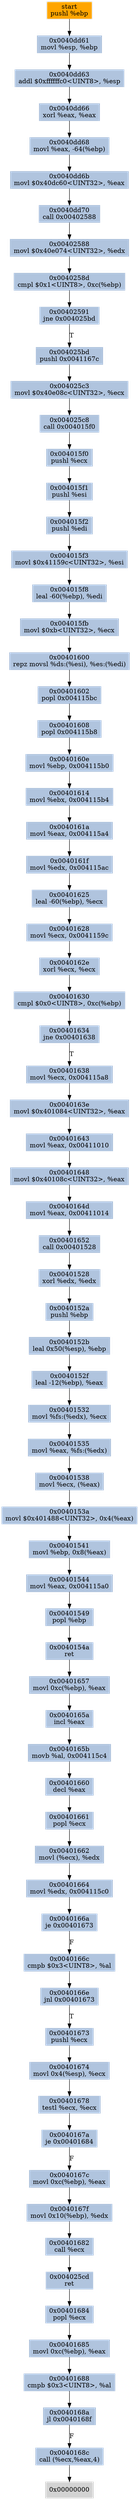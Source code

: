 digraph G {
node[shape=rectangle,style=filled,fillcolor=lightsteelblue,color=lightsteelblue]
bgcolor="transparent"
a0x0040dd60pushl_ebp[label="start\npushl %ebp",fillcolor="orange",color="lightgrey"];
a0x0040dd61movl_esp_ebp[label="0x0040dd61\nmovl %esp, %ebp"];
a0x0040dd63addl_0xffffffc0UINT8_esp[label="0x0040dd63\naddl $0xffffffc0<UINT8>, %esp"];
a0x0040dd66xorl_eax_eax[label="0x0040dd66\nxorl %eax, %eax"];
a0x0040dd68movl_eax__64ebp_[label="0x0040dd68\nmovl %eax, -64(%ebp)"];
a0x0040dd6bmovl_0x40dc60UINT32_eax[label="0x0040dd6b\nmovl $0x40dc60<UINT32>, %eax"];
a0x0040dd70call_0x00402588[label="0x0040dd70\ncall 0x00402588"];
a0x00402588movl_0x40e074UINT32_edx[label="0x00402588\nmovl $0x40e074<UINT32>, %edx"];
a0x0040258dcmpl_0x1UINT8_0xcebp_[label="0x0040258d\ncmpl $0x1<UINT8>, 0xc(%ebp)"];
a0x00402591jne_0x004025bd[label="0x00402591\njne 0x004025bd"];
a0x004025bdpushl_0x0041167c[label="0x004025bd\npushl 0x0041167c"];
a0x004025c3movl_0x40e08cUINT32_ecx[label="0x004025c3\nmovl $0x40e08c<UINT32>, %ecx"];
a0x004025c8call_0x004015f0[label="0x004025c8\ncall 0x004015f0"];
a0x004015f0pushl_ecx[label="0x004015f0\npushl %ecx"];
a0x004015f1pushl_esi[label="0x004015f1\npushl %esi"];
a0x004015f2pushl_edi[label="0x004015f2\npushl %edi"];
a0x004015f3movl_0x41159cUINT32_esi[label="0x004015f3\nmovl $0x41159c<UINT32>, %esi"];
a0x004015f8leal__60ebp__edi[label="0x004015f8\nleal -60(%ebp), %edi"];
a0x004015fbmovl_0xbUINT32_ecx[label="0x004015fb\nmovl $0xb<UINT32>, %ecx"];
a0x00401600repz_movsl_ds_esi__es_edi_[label="0x00401600\nrepz movsl %ds:(%esi), %es:(%edi)"];
a0x00401602popl_0x004115bc[label="0x00401602\npopl 0x004115bc"];
a0x00401608popl_0x004115b8[label="0x00401608\npopl 0x004115b8"];
a0x0040160emovl_ebp_0x004115b0[label="0x0040160e\nmovl %ebp, 0x004115b0"];
a0x00401614movl_ebx_0x004115b4[label="0x00401614\nmovl %ebx, 0x004115b4"];
a0x0040161amovl_eax_0x004115a4[label="0x0040161a\nmovl %eax, 0x004115a4"];
a0x0040161fmovl_edx_0x004115ac[label="0x0040161f\nmovl %edx, 0x004115ac"];
a0x00401625leal__60ebp__ecx[label="0x00401625\nleal -60(%ebp), %ecx"];
a0x00401628movl_ecx_0x0041159c[label="0x00401628\nmovl %ecx, 0x0041159c"];
a0x0040162exorl_ecx_ecx[label="0x0040162e\nxorl %ecx, %ecx"];
a0x00401630cmpl_0x0UINT8_0xcebp_[label="0x00401630\ncmpl $0x0<UINT8>, 0xc(%ebp)"];
a0x00401634jne_0x00401638[label="0x00401634\njne 0x00401638"];
a0x00401638movl_ecx_0x004115a8[label="0x00401638\nmovl %ecx, 0x004115a8"];
a0x0040163emovl_0x401084UINT32_eax[label="0x0040163e\nmovl $0x401084<UINT32>, %eax"];
a0x00401643movl_eax_0x00411010[label="0x00401643\nmovl %eax, 0x00411010"];
a0x00401648movl_0x40108cUINT32_eax[label="0x00401648\nmovl $0x40108c<UINT32>, %eax"];
a0x0040164dmovl_eax_0x00411014[label="0x0040164d\nmovl %eax, 0x00411014"];
a0x00401652call_0x00401528[label="0x00401652\ncall 0x00401528"];
a0x00401528xorl_edx_edx[label="0x00401528\nxorl %edx, %edx"];
a0x0040152apushl_ebp[label="0x0040152a\npushl %ebp"];
a0x0040152bleal_0x50esp__ebp[label="0x0040152b\nleal 0x50(%esp), %ebp"];
a0x0040152fleal__12ebp__eax[label="0x0040152f\nleal -12(%ebp), %eax"];
a0x00401532movl_fs_edx__ecx[label="0x00401532\nmovl %fs:(%edx), %ecx"];
a0x00401535movl_eax_fs_edx_[label="0x00401535\nmovl %eax, %fs:(%edx)"];
a0x00401538movl_ecx_eax_[label="0x00401538\nmovl %ecx, (%eax)"];
a0x0040153amovl_0x401488UINT32_0x4eax_[label="0x0040153a\nmovl $0x401488<UINT32>, 0x4(%eax)"];
a0x00401541movl_ebp_0x8eax_[label="0x00401541\nmovl %ebp, 0x8(%eax)"];
a0x00401544movl_eax_0x004115a0[label="0x00401544\nmovl %eax, 0x004115a0"];
a0x00401549popl_ebp[label="0x00401549\npopl %ebp"];
a0x0040154aret[label="0x0040154a\nret"];
a0x00401657movl_0xcebp__eax[label="0x00401657\nmovl 0xc(%ebp), %eax"];
a0x0040165aincl_eax[label="0x0040165a\nincl %eax"];
a0x0040165bmovb_al_0x004115c4[label="0x0040165b\nmovb %al, 0x004115c4"];
a0x00401660decl_eax[label="0x00401660\ndecl %eax"];
a0x00401661popl_ecx[label="0x00401661\npopl %ecx"];
a0x00401662movl_ecx__edx[label="0x00401662\nmovl (%ecx), %edx"];
a0x00401664movl_edx_0x004115c0[label="0x00401664\nmovl %edx, 0x004115c0"];
a0x0040166aje_0x00401673[label="0x0040166a\nje 0x00401673"];
a0x0040166ccmpb_0x3UINT8_al[label="0x0040166c\ncmpb $0x3<UINT8>, %al"];
a0x0040166ejnl_0x00401673[label="0x0040166e\njnl 0x00401673"];
a0x00401673pushl_ecx[label="0x00401673\npushl %ecx"];
a0x00401674movl_0x4esp__ecx[label="0x00401674\nmovl 0x4(%esp), %ecx"];
a0x00401678testl_ecx_ecx[label="0x00401678\ntestl %ecx, %ecx"];
a0x0040167aje_0x00401684[label="0x0040167a\nje 0x00401684"];
a0x0040167cmovl_0xcebp__eax[label="0x0040167c\nmovl 0xc(%ebp), %eax"];
a0x0040167fmovl_0x10ebp__edx[label="0x0040167f\nmovl 0x10(%ebp), %edx"];
a0x00401682call_ecx[label="0x00401682\ncall %ecx"];
a0x004025cdret[label="0x004025cd\nret"];
a0x00401684popl_ecx[label="0x00401684\npopl %ecx"];
a0x00401685movl_0xcebp__eax[label="0x00401685\nmovl 0xc(%ebp), %eax"];
a0x00401688cmpb_0x3UINT8_al[label="0x00401688\ncmpb $0x3<UINT8>, %al"];
a0x0040168ajl_0x0040168f[label="0x0040168a\njl 0x0040168f"];
a0x0040168ccall_ecxeax4_[label="0x0040168c\ncall (%ecx,%eax,4)"];
a0x00000000[label="0x00000000",fillcolor="lightgrey",color="lightgrey"];
a0x0040dd60pushl_ebp -> a0x0040dd61movl_esp_ebp [color="#000000"];
a0x0040dd61movl_esp_ebp -> a0x0040dd63addl_0xffffffc0UINT8_esp [color="#000000"];
a0x0040dd63addl_0xffffffc0UINT8_esp -> a0x0040dd66xorl_eax_eax [color="#000000"];
a0x0040dd66xorl_eax_eax -> a0x0040dd68movl_eax__64ebp_ [color="#000000"];
a0x0040dd68movl_eax__64ebp_ -> a0x0040dd6bmovl_0x40dc60UINT32_eax [color="#000000"];
a0x0040dd6bmovl_0x40dc60UINT32_eax -> a0x0040dd70call_0x00402588 [color="#000000"];
a0x0040dd70call_0x00402588 -> a0x00402588movl_0x40e074UINT32_edx [color="#000000"];
a0x00402588movl_0x40e074UINT32_edx -> a0x0040258dcmpl_0x1UINT8_0xcebp_ [color="#000000"];
a0x0040258dcmpl_0x1UINT8_0xcebp_ -> a0x00402591jne_0x004025bd [color="#000000"];
a0x00402591jne_0x004025bd -> a0x004025bdpushl_0x0041167c [color="#000000",label="T"];
a0x004025bdpushl_0x0041167c -> a0x004025c3movl_0x40e08cUINT32_ecx [color="#000000"];
a0x004025c3movl_0x40e08cUINT32_ecx -> a0x004025c8call_0x004015f0 [color="#000000"];
a0x004025c8call_0x004015f0 -> a0x004015f0pushl_ecx [color="#000000"];
a0x004015f0pushl_ecx -> a0x004015f1pushl_esi [color="#000000"];
a0x004015f1pushl_esi -> a0x004015f2pushl_edi [color="#000000"];
a0x004015f2pushl_edi -> a0x004015f3movl_0x41159cUINT32_esi [color="#000000"];
a0x004015f3movl_0x41159cUINT32_esi -> a0x004015f8leal__60ebp__edi [color="#000000"];
a0x004015f8leal__60ebp__edi -> a0x004015fbmovl_0xbUINT32_ecx [color="#000000"];
a0x004015fbmovl_0xbUINT32_ecx -> a0x00401600repz_movsl_ds_esi__es_edi_ [color="#000000"];
a0x00401600repz_movsl_ds_esi__es_edi_ -> a0x00401602popl_0x004115bc [color="#000000"];
a0x00401602popl_0x004115bc -> a0x00401608popl_0x004115b8 [color="#000000"];
a0x00401608popl_0x004115b8 -> a0x0040160emovl_ebp_0x004115b0 [color="#000000"];
a0x0040160emovl_ebp_0x004115b0 -> a0x00401614movl_ebx_0x004115b4 [color="#000000"];
a0x00401614movl_ebx_0x004115b4 -> a0x0040161amovl_eax_0x004115a4 [color="#000000"];
a0x0040161amovl_eax_0x004115a4 -> a0x0040161fmovl_edx_0x004115ac [color="#000000"];
a0x0040161fmovl_edx_0x004115ac -> a0x00401625leal__60ebp__ecx [color="#000000"];
a0x00401625leal__60ebp__ecx -> a0x00401628movl_ecx_0x0041159c [color="#000000"];
a0x00401628movl_ecx_0x0041159c -> a0x0040162exorl_ecx_ecx [color="#000000"];
a0x0040162exorl_ecx_ecx -> a0x00401630cmpl_0x0UINT8_0xcebp_ [color="#000000"];
a0x00401630cmpl_0x0UINT8_0xcebp_ -> a0x00401634jne_0x00401638 [color="#000000"];
a0x00401634jne_0x00401638 -> a0x00401638movl_ecx_0x004115a8 [color="#000000",label="T"];
a0x00401638movl_ecx_0x004115a8 -> a0x0040163emovl_0x401084UINT32_eax [color="#000000"];
a0x0040163emovl_0x401084UINT32_eax -> a0x00401643movl_eax_0x00411010 [color="#000000"];
a0x00401643movl_eax_0x00411010 -> a0x00401648movl_0x40108cUINT32_eax [color="#000000"];
a0x00401648movl_0x40108cUINT32_eax -> a0x0040164dmovl_eax_0x00411014 [color="#000000"];
a0x0040164dmovl_eax_0x00411014 -> a0x00401652call_0x00401528 [color="#000000"];
a0x00401652call_0x00401528 -> a0x00401528xorl_edx_edx [color="#000000"];
a0x00401528xorl_edx_edx -> a0x0040152apushl_ebp [color="#000000"];
a0x0040152apushl_ebp -> a0x0040152bleal_0x50esp__ebp [color="#000000"];
a0x0040152bleal_0x50esp__ebp -> a0x0040152fleal__12ebp__eax [color="#000000"];
a0x0040152fleal__12ebp__eax -> a0x00401532movl_fs_edx__ecx [color="#000000"];
a0x00401532movl_fs_edx__ecx -> a0x00401535movl_eax_fs_edx_ [color="#000000"];
a0x00401535movl_eax_fs_edx_ -> a0x00401538movl_ecx_eax_ [color="#000000"];
a0x00401538movl_ecx_eax_ -> a0x0040153amovl_0x401488UINT32_0x4eax_ [color="#000000"];
a0x0040153amovl_0x401488UINT32_0x4eax_ -> a0x00401541movl_ebp_0x8eax_ [color="#000000"];
a0x00401541movl_ebp_0x8eax_ -> a0x00401544movl_eax_0x004115a0 [color="#000000"];
a0x00401544movl_eax_0x004115a0 -> a0x00401549popl_ebp [color="#000000"];
a0x00401549popl_ebp -> a0x0040154aret [color="#000000"];
a0x0040154aret -> a0x00401657movl_0xcebp__eax [color="#000000"];
a0x00401657movl_0xcebp__eax -> a0x0040165aincl_eax [color="#000000"];
a0x0040165aincl_eax -> a0x0040165bmovb_al_0x004115c4 [color="#000000"];
a0x0040165bmovb_al_0x004115c4 -> a0x00401660decl_eax [color="#000000"];
a0x00401660decl_eax -> a0x00401661popl_ecx [color="#000000"];
a0x00401661popl_ecx -> a0x00401662movl_ecx__edx [color="#000000"];
a0x00401662movl_ecx__edx -> a0x00401664movl_edx_0x004115c0 [color="#000000"];
a0x00401664movl_edx_0x004115c0 -> a0x0040166aje_0x00401673 [color="#000000"];
a0x0040166aje_0x00401673 -> a0x0040166ccmpb_0x3UINT8_al [color="#000000",label="F"];
a0x0040166ccmpb_0x3UINT8_al -> a0x0040166ejnl_0x00401673 [color="#000000"];
a0x0040166ejnl_0x00401673 -> a0x00401673pushl_ecx [color="#000000",label="T"];
a0x00401673pushl_ecx -> a0x00401674movl_0x4esp__ecx [color="#000000"];
a0x00401674movl_0x4esp__ecx -> a0x00401678testl_ecx_ecx [color="#000000"];
a0x00401678testl_ecx_ecx -> a0x0040167aje_0x00401684 [color="#000000"];
a0x0040167aje_0x00401684 -> a0x0040167cmovl_0xcebp__eax [color="#000000",label="F"];
a0x0040167cmovl_0xcebp__eax -> a0x0040167fmovl_0x10ebp__edx [color="#000000"];
a0x0040167fmovl_0x10ebp__edx -> a0x00401682call_ecx [color="#000000"];
a0x00401682call_ecx -> a0x004025cdret [color="#000000"];
a0x004025cdret -> a0x00401684popl_ecx [color="#000000"];
a0x00401684popl_ecx -> a0x00401685movl_0xcebp__eax [color="#000000"];
a0x00401685movl_0xcebp__eax -> a0x00401688cmpb_0x3UINT8_al [color="#000000"];
a0x00401688cmpb_0x3UINT8_al -> a0x0040168ajl_0x0040168f [color="#000000"];
a0x0040168ajl_0x0040168f -> a0x0040168ccall_ecxeax4_ [color="#000000",label="F"];
a0x0040168ccall_ecxeax4_ -> a0x00000000 [color="#000000"];
}
